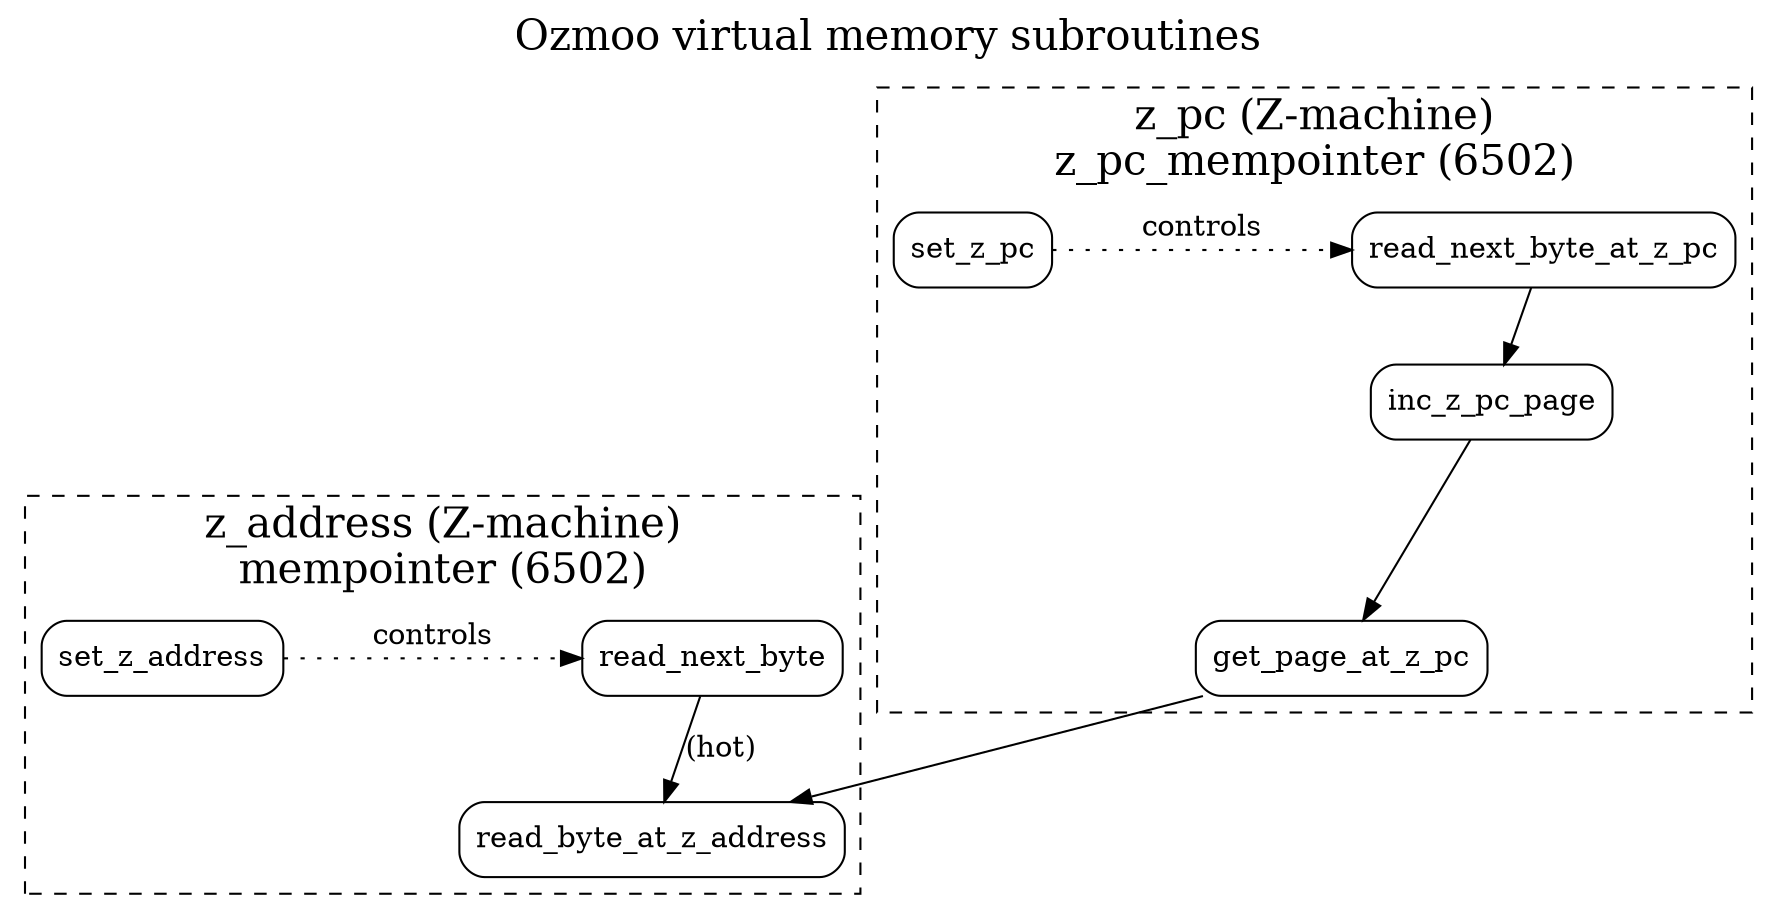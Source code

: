 digraph subroutines {
    graph [nodesep=1, label="Ozmoo virtual memory subroutines", fontsize=20, labelloc=t];
    node [shape=rectangle, style=rounded];

    # string_array_read_byte -> read_byte_at_z_address;
    # parse_array_read_byte -> read_byte_at_z_address;

    subgraph cluster_mempointer {
	label = "z_address (Z-machine)\nmempointer (6502)";
	style=dashed;
	{ rank=same; set_z_address -> read_next_byte [label="controls", style=dotted] };
	read_next_byte -> read_byte_at_z_address [label="(hot)"];
    }

    subgraph cluster_z_pc_mempointer {
	label = "z_pc (Z-machine)\nz_pc_mempointer (6502)";
	style=dashed
	{ rank=same; set_z_pc -> read_next_byte_at_z_pc [label="controls", style=dotted] };
	read_next_byte_at_z_pc -> inc_z_pc_page;
	inc_z_pc_page -> get_page_at_z_pc;
    }

    get_page_at_z_pc -> read_byte_at_z_address;

}

# vi: sw=4 sts=4

